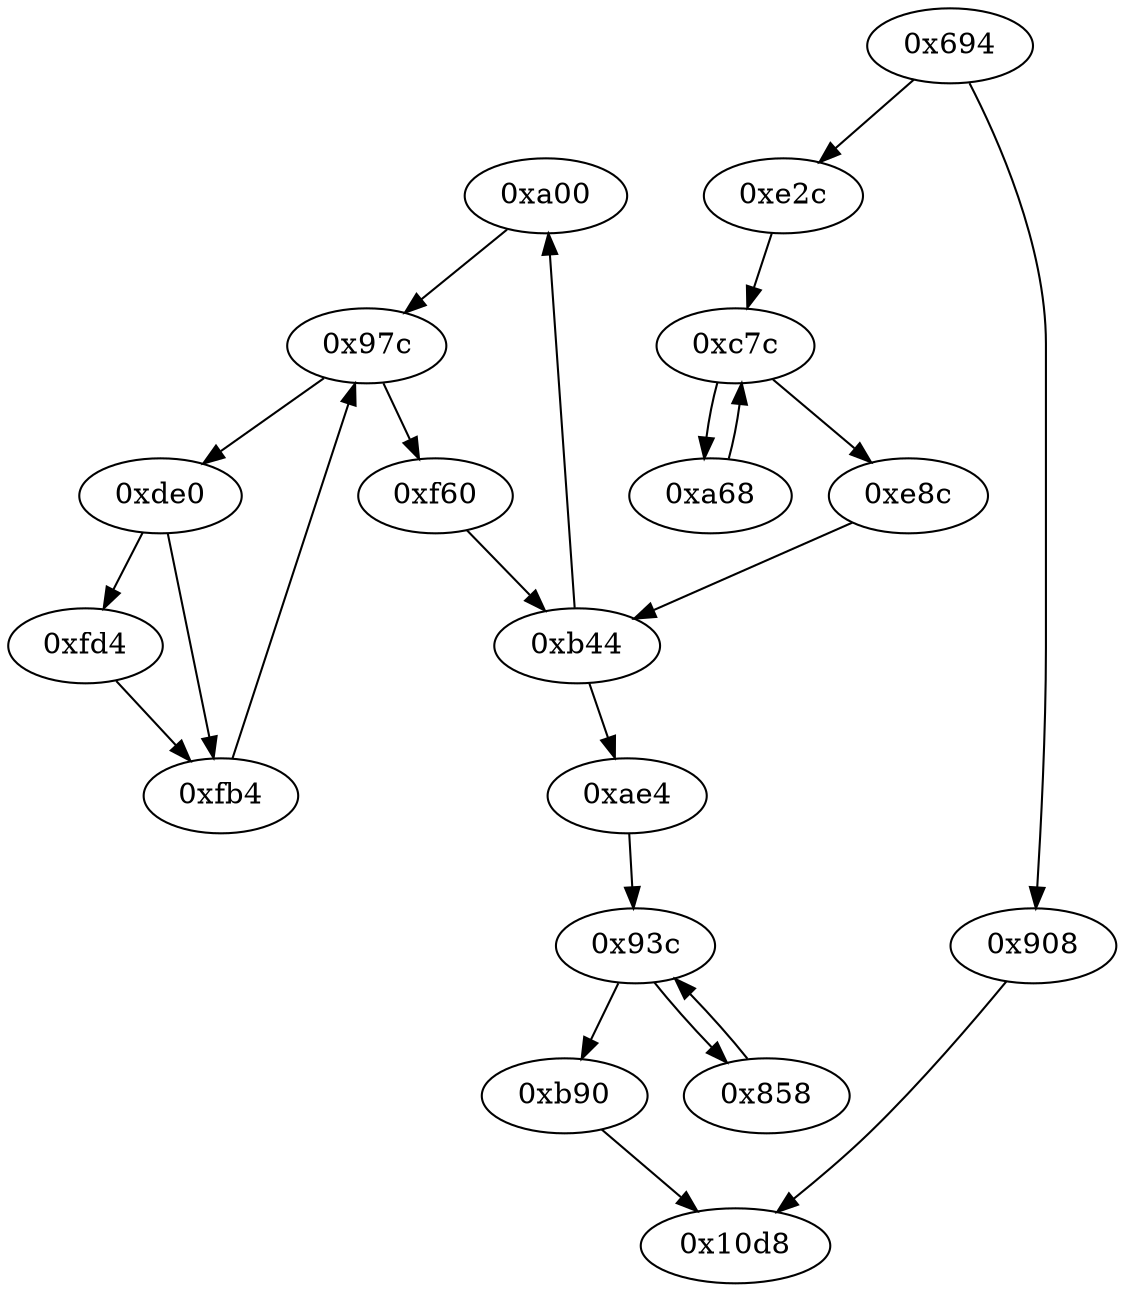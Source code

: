 strict digraph "" {
	graph ["edge"="{}",
		file="/Users/mark/Documents/deobfus-2019-ccs/ALL-CFG/basic-algorithms/selectionsort/1684_recovered.dot",
		"graph"="{u'file': u'/Users/mark/Documents/deobfus-2019-ccs/ALL-CFG/basic-algorithms/selectionsort/1684_recovered.dot'}",
		"node"="{u'opcode': u''}"
	];
	"0xa00"	 [opcode="[u'ldr', u'ldr', u'sub', u'add', u'add', u'str', u'ldr', u'b']"];
	"0x97c"	 [opcode="[u'ldr', u'ldr', u'str', u'ldr', u'ldr', u'ldr', u'ldr', u'mov', u'sub', u'cmp', u'sub', u'mov', u'add', u'mul', u'mov', u'mvn', \
u'ldr', u'orr', u'cmn', u'mov', u'teq', u'ldr', u'b']"];
	"0xa00" -> "0x97c";
	"0xe2c"	 [opcode="[u'ldr', u'ldr', u'ldr', u'ldr', u'mov', u'sub', u'cmp', u'mul', u'mov', u'mov', u'mvn', u'ldr', u'orr', u'cmn', u'mov', u'teq', \
u'ldr']"];
	"0xc7c"	 [opcode="[u'ldr', u'ldr', u'ldr', u'str', u'ldr', u'ldr', u'rsb', u'mvn', u'mul', u'eor', u'and', u'ldr', u'mov', u'mov', u'ldr', u'cmp', \
u'mov', u'cmp', u'mov', u'mov', u'cmp', u'mov', u'mov', u'b']"];
	"0xe2c" -> "0xc7c";
	"0xa68"	 [opcode="[u'ldr', u'ldr', u'mov', u'ldr', u'ldrb', u'ldr', u'sub', u'sub', u'str', u'ldr', u'rsb', u'rsb', u'b']"];
	"0xa68" -> "0xc7c";
	"0xb44"	 [opcode="[u'ldr', u'str', u'ldr', u'str', u'ldr', u'ldr', u'ldr', u'ldr']"];
	"0xb44" -> "0xa00";
	"0xae4"	 [opcode="[u'ldr', u'bl', u'ldr', u'mov', u'b']"];
	"0xb44" -> "0xae4";
	"0x908"	 [opcode="[u'ldr', u'mov', u'b']"];
	"0x10d8"	 [opcode="[u'ldr', u'ldr', u'ldr', u'ldr', u'sub', u'mov', u'sub', u'pop']"];
	"0x908" -> "0x10d8";
	"0xde0"	 [opcode="[u'ldr', u'ldr', u'ldr', u'ldr', u'mov', u'rsb', u'cmp', u'mvn', u'mov', u'mul', u'mov', u'mvn', u'ldr', u'orr', u'cmn', u'mov', \
u'teq', u'ldr', u'b']"];
	"0xfd4"	 [opcode="[u'ldr', u'ldr', u'ldr', u'ldr', u'ldr', u'add', u'sub', u'sub', u'mul', u'mvn', u'ldr', u'orr', u'mov', u'cmn', u'mov', u'ldr', \
u'cmp', u'mov', u'mov', u'mov', u'cmn', u'mov', u'mov']"];
	"0xde0" -> "0xfd4";
	"0xfb4"	 [opcode="[u'ldr', u'ldr', u'add', u'add', u'sub']"];
	"0xde0" -> "0xfb4";
	"0xf60"	 [opcode="[u'ldr', u'ldr', u'sub', u'mul', u'eor', u'and', u'ldr', u'mov', u'mov', u'ldr', u'cmp', u'mov', u'cmp', u'mov', u'mov', u'cmp', \
u'mov', u'mov', u'teq', u'mov', u'b']"];
	"0xf60" -> "0xb44";
	"0x93c"	 [opcode="[u'str', u'ldr', u'ldr', u'ldr', u'ldr', u'b']"];
	"0xb90"	 [opcode="[u'mov', u'mov', u'bl', u'ldr', u'mov', u'mov', u'ldr', u'b']"];
	"0x93c" -> "0xb90";
	"0x858"	 [opcode="[u'ldr', u'sub', u'ldr', u'ldr', u'bl', u'ldr', u'add', u'ldr', u'b']"];
	"0x93c" -> "0x858";
	"0x97c" -> "0xde0";
	"0x97c" -> "0xf60";
	"0xae4" -> "0x93c";
	"0x694"	 [opcode="[u'push', u'add', u'sub', u'str', u'ldr', u'cmp', u'mvn', u'ldr', u'ldr', u'str', u'ldr', u'ldr', u'str', u'rsb', u'mvn', u'str', \
u'ldr', u'mov', u'ldr', u'str', u'ldr', u'str', u'ldr', u'ldr', u'ldr', u'str', u'ldr', u'str', u'ldr', u'str', u'ldr', u'str', \
u'ldr', u'ldr', u'str', u'ldr', u'str', u'ldr', u'str', u'ldr', u'str', u'ldr', u'str', u'ldr', u'str', u'ldr', u'str', u'ldr', \
u'str', u'ldr', u'str', u'ldr', u'add', u'str', u'ldr', u'add', u'str', u'str', u'str', u'str', u'b']"];
	"0x694" -> "0xe2c";
	"0x694" -> "0x908";
	"0xfd4" -> "0xfb4";
	"0xb90" -> "0x10d8";
	"0xc7c" -> "0xa68";
	"0xe8c"	 [opcode="[u'mov']"];
	"0xc7c" -> "0xe8c";
	"0xfb4" -> "0x97c";
	"0x858" -> "0x93c";
	"0xe8c" -> "0xb44";
}
